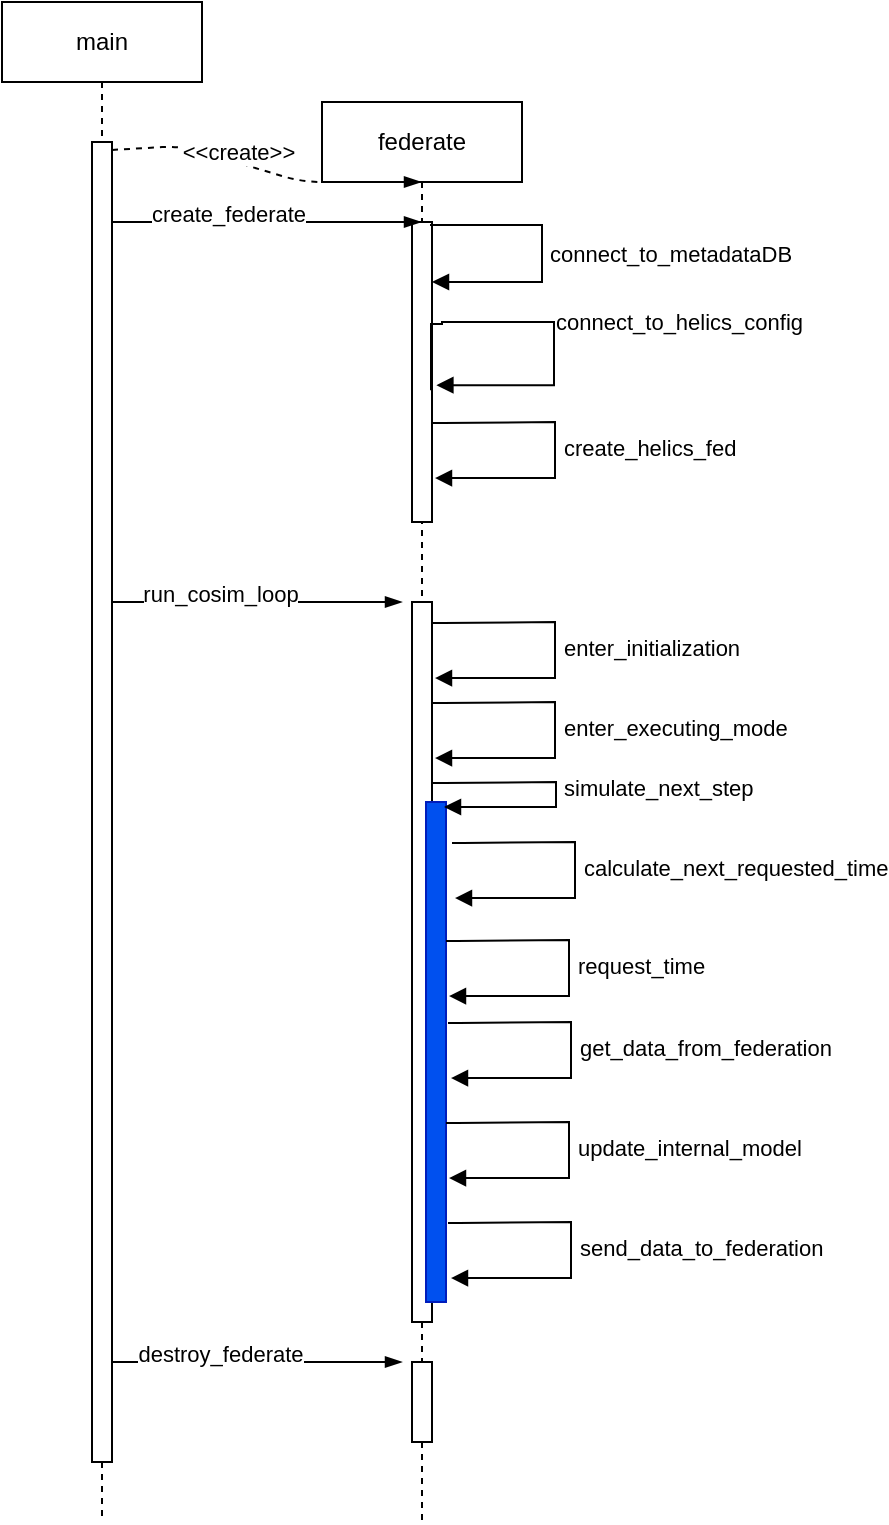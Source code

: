 <mxfile>
    <diagram id="ZTMf6IL_pcXrZ3T1AFQo" name="Page-1">
        <mxGraphModel dx="608" dy="692" grid="1" gridSize="10" guides="1" tooltips="1" connect="1" arrows="1" fold="1" page="1" pageScale="1" pageWidth="10000" pageHeight="10000" math="0" shadow="0">
            <root>
                <mxCell id="0"/>
                <mxCell id="1" parent="0"/>
                <mxCell id="2" value="main" style="shape=umlLifeline;perimeter=lifelinePerimeter;whiteSpace=wrap;html=1;container=1;collapsible=0;recursiveResize=0;outlineConnect=0;" vertex="1" parent="1">
                    <mxGeometry x="150" y="90" width="100" height="760" as="geometry"/>
                </mxCell>
                <mxCell id="5" value="" style="html=1;points=[];perimeter=orthogonalPerimeter;" vertex="1" parent="2">
                    <mxGeometry x="45" y="70" width="10" height="660" as="geometry"/>
                </mxCell>
                <mxCell id="16" value="" style="fontSize=12;html=1;endArrow=blockThin;endFill=1;" edge="1" parent="2">
                    <mxGeometry width="160" relative="1" as="geometry">
                        <mxPoint x="55" y="300" as="sourcePoint"/>
                        <mxPoint x="200" y="300" as="targetPoint"/>
                        <Array as="points">
                            <mxPoint x="60.5" y="300"/>
                        </Array>
                    </mxGeometry>
                </mxCell>
                <mxCell id="17" value="run_cosim_loop" style="edgeLabel;html=1;align=center;verticalAlign=middle;resizable=0;points=[];" vertex="1" connectable="0" parent="16">
                    <mxGeometry x="-0.254" y="4" relative="1" as="geometry">
                        <mxPoint as="offset"/>
                    </mxGeometry>
                </mxCell>
                <mxCell id="4" value="federate" style="shape=umlLifeline;perimeter=lifelinePerimeter;whiteSpace=wrap;html=1;container=1;collapsible=0;recursiveResize=0;outlineConnect=0;size=40;" vertex="1" parent="1">
                    <mxGeometry x="310" y="140" width="100" height="710" as="geometry"/>
                </mxCell>
                <mxCell id="9" value="" style="html=1;points=[];perimeter=orthogonalPerimeter;" vertex="1" parent="4">
                    <mxGeometry x="45" y="60" width="10" height="150" as="geometry"/>
                </mxCell>
                <mxCell id="13" value="connect_to_metadataDB" style="edgeStyle=orthogonalEdgeStyle;html=1;align=left;spacingLeft=2;endArrow=block;rounded=0;exitX=0.9;exitY=0.01;exitDx=0;exitDy=0;exitPerimeter=0;" edge="1" parent="4" source="9">
                    <mxGeometry relative="1" as="geometry">
                        <mxPoint x="100" y="90" as="sourcePoint"/>
                        <Array as="points">
                            <mxPoint x="54" y="61"/>
                            <mxPoint x="110" y="61"/>
                            <mxPoint x="110" y="90"/>
                            <mxPoint x="55" y="90"/>
                        </Array>
                        <mxPoint x="55" y="90" as="targetPoint"/>
                    </mxGeometry>
                </mxCell>
                <mxCell id="15" value="" style="html=1;points=[];perimeter=orthogonalPerimeter;" vertex="1" parent="4">
                    <mxGeometry x="45" y="250" width="10" height="360" as="geometry"/>
                </mxCell>
                <mxCell id="14" value="connect_to_helics_config" style="edgeStyle=orthogonalEdgeStyle;html=1;align=left;spacingLeft=2;endArrow=block;rounded=0;exitX=0.95;exitY=0.561;exitDx=0;exitDy=0;exitPerimeter=0;entryX=1.22;entryY=0.544;entryDx=0;entryDy=0;entryPerimeter=0;" edge="1" parent="4" source="9" target="9">
                    <mxGeometry relative="1" as="geometry">
                        <mxPoint x="60" y="112.1" as="sourcePoint"/>
                        <Array as="points">
                            <mxPoint x="54" y="111"/>
                            <mxPoint x="60" y="111"/>
                            <mxPoint x="60" y="110"/>
                            <mxPoint x="116" y="110"/>
                            <mxPoint x="116" y="142"/>
                        </Array>
                        <mxPoint x="60" y="139" as="targetPoint"/>
                    </mxGeometry>
                </mxCell>
                <mxCell id="18" value="enter_initialization" style="edgeStyle=orthogonalEdgeStyle;html=1;align=left;spacingLeft=2;endArrow=block;rounded=0;exitX=0.95;exitY=0.561;exitDx=0;exitDy=0;exitPerimeter=0;entryX=1.1;entryY=0.867;entryDx=0;entryDy=0;entryPerimeter=0;" edge="1" parent="4">
                    <mxGeometry relative="1" as="geometry">
                        <mxPoint x="55" y="260.49" as="sourcePoint"/>
                        <Array as="points">
                            <mxPoint x="60.5" y="261"/>
                            <mxPoint x="116.5" y="260"/>
                            <mxPoint x="116.5" y="288"/>
                        </Array>
                        <mxPoint x="56.5" y="288.03" as="targetPoint"/>
                    </mxGeometry>
                </mxCell>
                <mxCell id="19" value="enter_executing_mode" style="edgeStyle=orthogonalEdgeStyle;html=1;align=left;spacingLeft=2;endArrow=block;rounded=0;exitX=0.95;exitY=0.561;exitDx=0;exitDy=0;exitPerimeter=0;entryX=1.1;entryY=0.867;entryDx=0;entryDy=0;entryPerimeter=0;" edge="1" parent="4">
                    <mxGeometry relative="1" as="geometry">
                        <mxPoint x="55" y="300.49" as="sourcePoint"/>
                        <Array as="points">
                            <mxPoint x="60.5" y="301"/>
                            <mxPoint x="116.5" y="300"/>
                            <mxPoint x="116.5" y="328"/>
                        </Array>
                        <mxPoint x="56.5" y="328.03" as="targetPoint"/>
                    </mxGeometry>
                </mxCell>
                <mxCell id="20" value="" style="html=1;points=[];perimeter=orthogonalPerimeter;fillColor=#0050ef;fontColor=#ffffff;strokeColor=#001DBC;" vertex="1" parent="4">
                    <mxGeometry x="52" y="350" width="10" height="250" as="geometry"/>
                </mxCell>
                <mxCell id="21" value="simulate_next_step" style="edgeStyle=orthogonalEdgeStyle;html=1;align=left;spacingLeft=2;endArrow=block;rounded=0;exitX=0.95;exitY=0.561;exitDx=0;exitDy=0;exitPerimeter=0;entryX=0.9;entryY=0.01;entryDx=0;entryDy=0;entryPerimeter=0;" edge="1" parent="4" target="20">
                    <mxGeometry relative="1" as="geometry">
                        <mxPoint x="55" y="340.49" as="sourcePoint"/>
                        <Array as="points">
                            <mxPoint x="61" y="341"/>
                            <mxPoint x="117" y="340"/>
                            <mxPoint x="117" y="352"/>
                        </Array>
                        <mxPoint x="56.5" y="368.03" as="targetPoint"/>
                    </mxGeometry>
                </mxCell>
                <mxCell id="28" value="" style="html=1;points=[];perimeter=orthogonalPerimeter;" vertex="1" parent="4">
                    <mxGeometry x="45" y="630" width="10" height="40" as="geometry"/>
                </mxCell>
                <mxCell id="42" value="create_helics_fed" style="edgeStyle=orthogonalEdgeStyle;html=1;align=left;spacingLeft=2;endArrow=block;rounded=0;exitX=0.95;exitY=0.561;exitDx=0;exitDy=0;exitPerimeter=0;entryX=1.1;entryY=0.867;entryDx=0;entryDy=0;entryPerimeter=0;" edge="1" parent="4">
                    <mxGeometry relative="1" as="geometry">
                        <mxPoint x="55" y="160.49" as="sourcePoint"/>
                        <Array as="points">
                            <mxPoint x="60.5" y="161"/>
                            <mxPoint x="116.5" y="160"/>
                            <mxPoint x="116.5" y="188"/>
                        </Array>
                        <mxPoint x="56.5" y="188.03" as="targetPoint"/>
                    </mxGeometry>
                </mxCell>
                <mxCell id="6" value="" style="fontSize=12;html=1;endArrow=blockThin;endFill=1;dashed=1;exitX=1;exitY=0.006;exitDx=0;exitDy=0;exitPerimeter=0;" edge="1" parent="1" source="5" target="4">
                    <mxGeometry width="160" relative="1" as="geometry">
                        <mxPoint x="620" y="390" as="sourcePoint"/>
                        <mxPoint x="270" y="250" as="targetPoint"/>
                        <Array as="points">
                            <mxPoint x="240" y="162"/>
                            <mxPoint x="300" y="180"/>
                        </Array>
                    </mxGeometry>
                </mxCell>
                <mxCell id="8" value="&amp;lt;&amp;lt;create&amp;gt;&amp;gt;" style="edgeLabel;html=1;align=center;verticalAlign=middle;resizable=0;points=[];" vertex="1" connectable="0" parent="6">
                    <mxGeometry x="-0.254" y="4" relative="1" as="geometry">
                        <mxPoint x="4" as="offset"/>
                    </mxGeometry>
                </mxCell>
                <mxCell id="10" value="" style="fontSize=12;html=1;endArrow=blockThin;endFill=1;" edge="1" parent="1" source="5" target="4">
                    <mxGeometry width="160" relative="1" as="geometry">
                        <mxPoint x="520" y="320" as="sourcePoint"/>
                        <mxPoint x="674.5" y="334" as="targetPoint"/>
                        <Array as="points">
                            <mxPoint x="220" y="200"/>
                        </Array>
                    </mxGeometry>
                </mxCell>
                <mxCell id="11" value="create_federate" style="edgeLabel;html=1;align=center;verticalAlign=middle;resizable=0;points=[];" vertex="1" connectable="0" parent="10">
                    <mxGeometry x="-0.254" y="4" relative="1" as="geometry">
                        <mxPoint as="offset"/>
                    </mxGeometry>
                </mxCell>
                <mxCell id="23" value="calculate_next_requested_time" style="edgeStyle=orthogonalEdgeStyle;html=1;align=left;spacingLeft=2;endArrow=block;rounded=0;exitX=0.95;exitY=0.561;exitDx=0;exitDy=0;exitPerimeter=0;entryX=1.1;entryY=0.867;entryDx=0;entryDy=0;entryPerimeter=0;" edge="1" parent="1">
                    <mxGeometry relative="1" as="geometry">
                        <mxPoint x="375" y="510.49" as="sourcePoint"/>
                        <Array as="points">
                            <mxPoint x="380.5" y="511"/>
                            <mxPoint x="436.5" y="510"/>
                            <mxPoint x="436.5" y="538"/>
                        </Array>
                        <mxPoint x="376.5" y="538.03" as="targetPoint"/>
                    </mxGeometry>
                </mxCell>
                <mxCell id="24" value="request_time" style="edgeStyle=orthogonalEdgeStyle;html=1;align=left;spacingLeft=2;endArrow=block;rounded=0;exitX=0.95;exitY=0.561;exitDx=0;exitDy=0;exitPerimeter=0;entryX=1.1;entryY=0.867;entryDx=0;entryDy=0;entryPerimeter=0;" edge="1" parent="1">
                    <mxGeometry relative="1" as="geometry">
                        <mxPoint x="372" y="559.49" as="sourcePoint"/>
                        <Array as="points">
                            <mxPoint x="377.5" y="560"/>
                            <mxPoint x="433.5" y="559"/>
                            <mxPoint x="433.5" y="587"/>
                        </Array>
                        <mxPoint x="373.5" y="587.03" as="targetPoint"/>
                    </mxGeometry>
                </mxCell>
                <mxCell id="25" value="get_data_from_federation" style="edgeStyle=orthogonalEdgeStyle;html=1;align=left;spacingLeft=2;endArrow=block;rounded=0;exitX=0.95;exitY=0.561;exitDx=0;exitDy=0;exitPerimeter=0;entryX=1.1;entryY=0.867;entryDx=0;entryDy=0;entryPerimeter=0;" edge="1" parent="1">
                    <mxGeometry relative="1" as="geometry">
                        <mxPoint x="373" y="600.49" as="sourcePoint"/>
                        <Array as="points">
                            <mxPoint x="378.5" y="601"/>
                            <mxPoint x="434.5" y="600"/>
                            <mxPoint x="434.5" y="628"/>
                        </Array>
                        <mxPoint x="374.5" y="628.03" as="targetPoint"/>
                    </mxGeometry>
                </mxCell>
                <mxCell id="26" value="update_internal_model" style="edgeStyle=orthogonalEdgeStyle;html=1;align=left;spacingLeft=2;endArrow=block;rounded=0;exitX=0.95;exitY=0.561;exitDx=0;exitDy=0;exitPerimeter=0;entryX=1.1;entryY=0.867;entryDx=0;entryDy=0;entryPerimeter=0;" edge="1" parent="1">
                    <mxGeometry relative="1" as="geometry">
                        <mxPoint x="372" y="650.49" as="sourcePoint"/>
                        <Array as="points">
                            <mxPoint x="377.5" y="651"/>
                            <mxPoint x="433.5" y="650"/>
                            <mxPoint x="433.5" y="678"/>
                        </Array>
                        <mxPoint x="373.5" y="678.03" as="targetPoint"/>
                    </mxGeometry>
                </mxCell>
                <mxCell id="27" value="send_data_to_federation" style="edgeStyle=orthogonalEdgeStyle;html=1;align=left;spacingLeft=2;endArrow=block;rounded=0;exitX=0.95;exitY=0.561;exitDx=0;exitDy=0;exitPerimeter=0;entryX=1.1;entryY=0.867;entryDx=0;entryDy=0;entryPerimeter=0;" edge="1" parent="1">
                    <mxGeometry relative="1" as="geometry">
                        <mxPoint x="373" y="700.49" as="sourcePoint"/>
                        <Array as="points">
                            <mxPoint x="378.5" y="701"/>
                            <mxPoint x="434.5" y="700"/>
                            <mxPoint x="434.5" y="728"/>
                        </Array>
                        <mxPoint x="374.5" y="728.03" as="targetPoint"/>
                    </mxGeometry>
                </mxCell>
                <mxCell id="29" value="" style="fontSize=12;html=1;endArrow=blockThin;endFill=1;" edge="1" parent="1">
                    <mxGeometry width="160" relative="1" as="geometry">
                        <mxPoint x="205" y="770" as="sourcePoint"/>
                        <mxPoint x="350" y="770" as="targetPoint"/>
                        <Array as="points">
                            <mxPoint x="210.5" y="770"/>
                        </Array>
                    </mxGeometry>
                </mxCell>
                <mxCell id="30" value="destroy_federate" style="edgeLabel;html=1;align=center;verticalAlign=middle;resizable=0;points=[];" vertex="1" connectable="0" parent="29">
                    <mxGeometry x="-0.254" y="4" relative="1" as="geometry">
                        <mxPoint as="offset"/>
                    </mxGeometry>
                </mxCell>
            </root>
        </mxGraphModel>
    </diagram>
</mxfile>